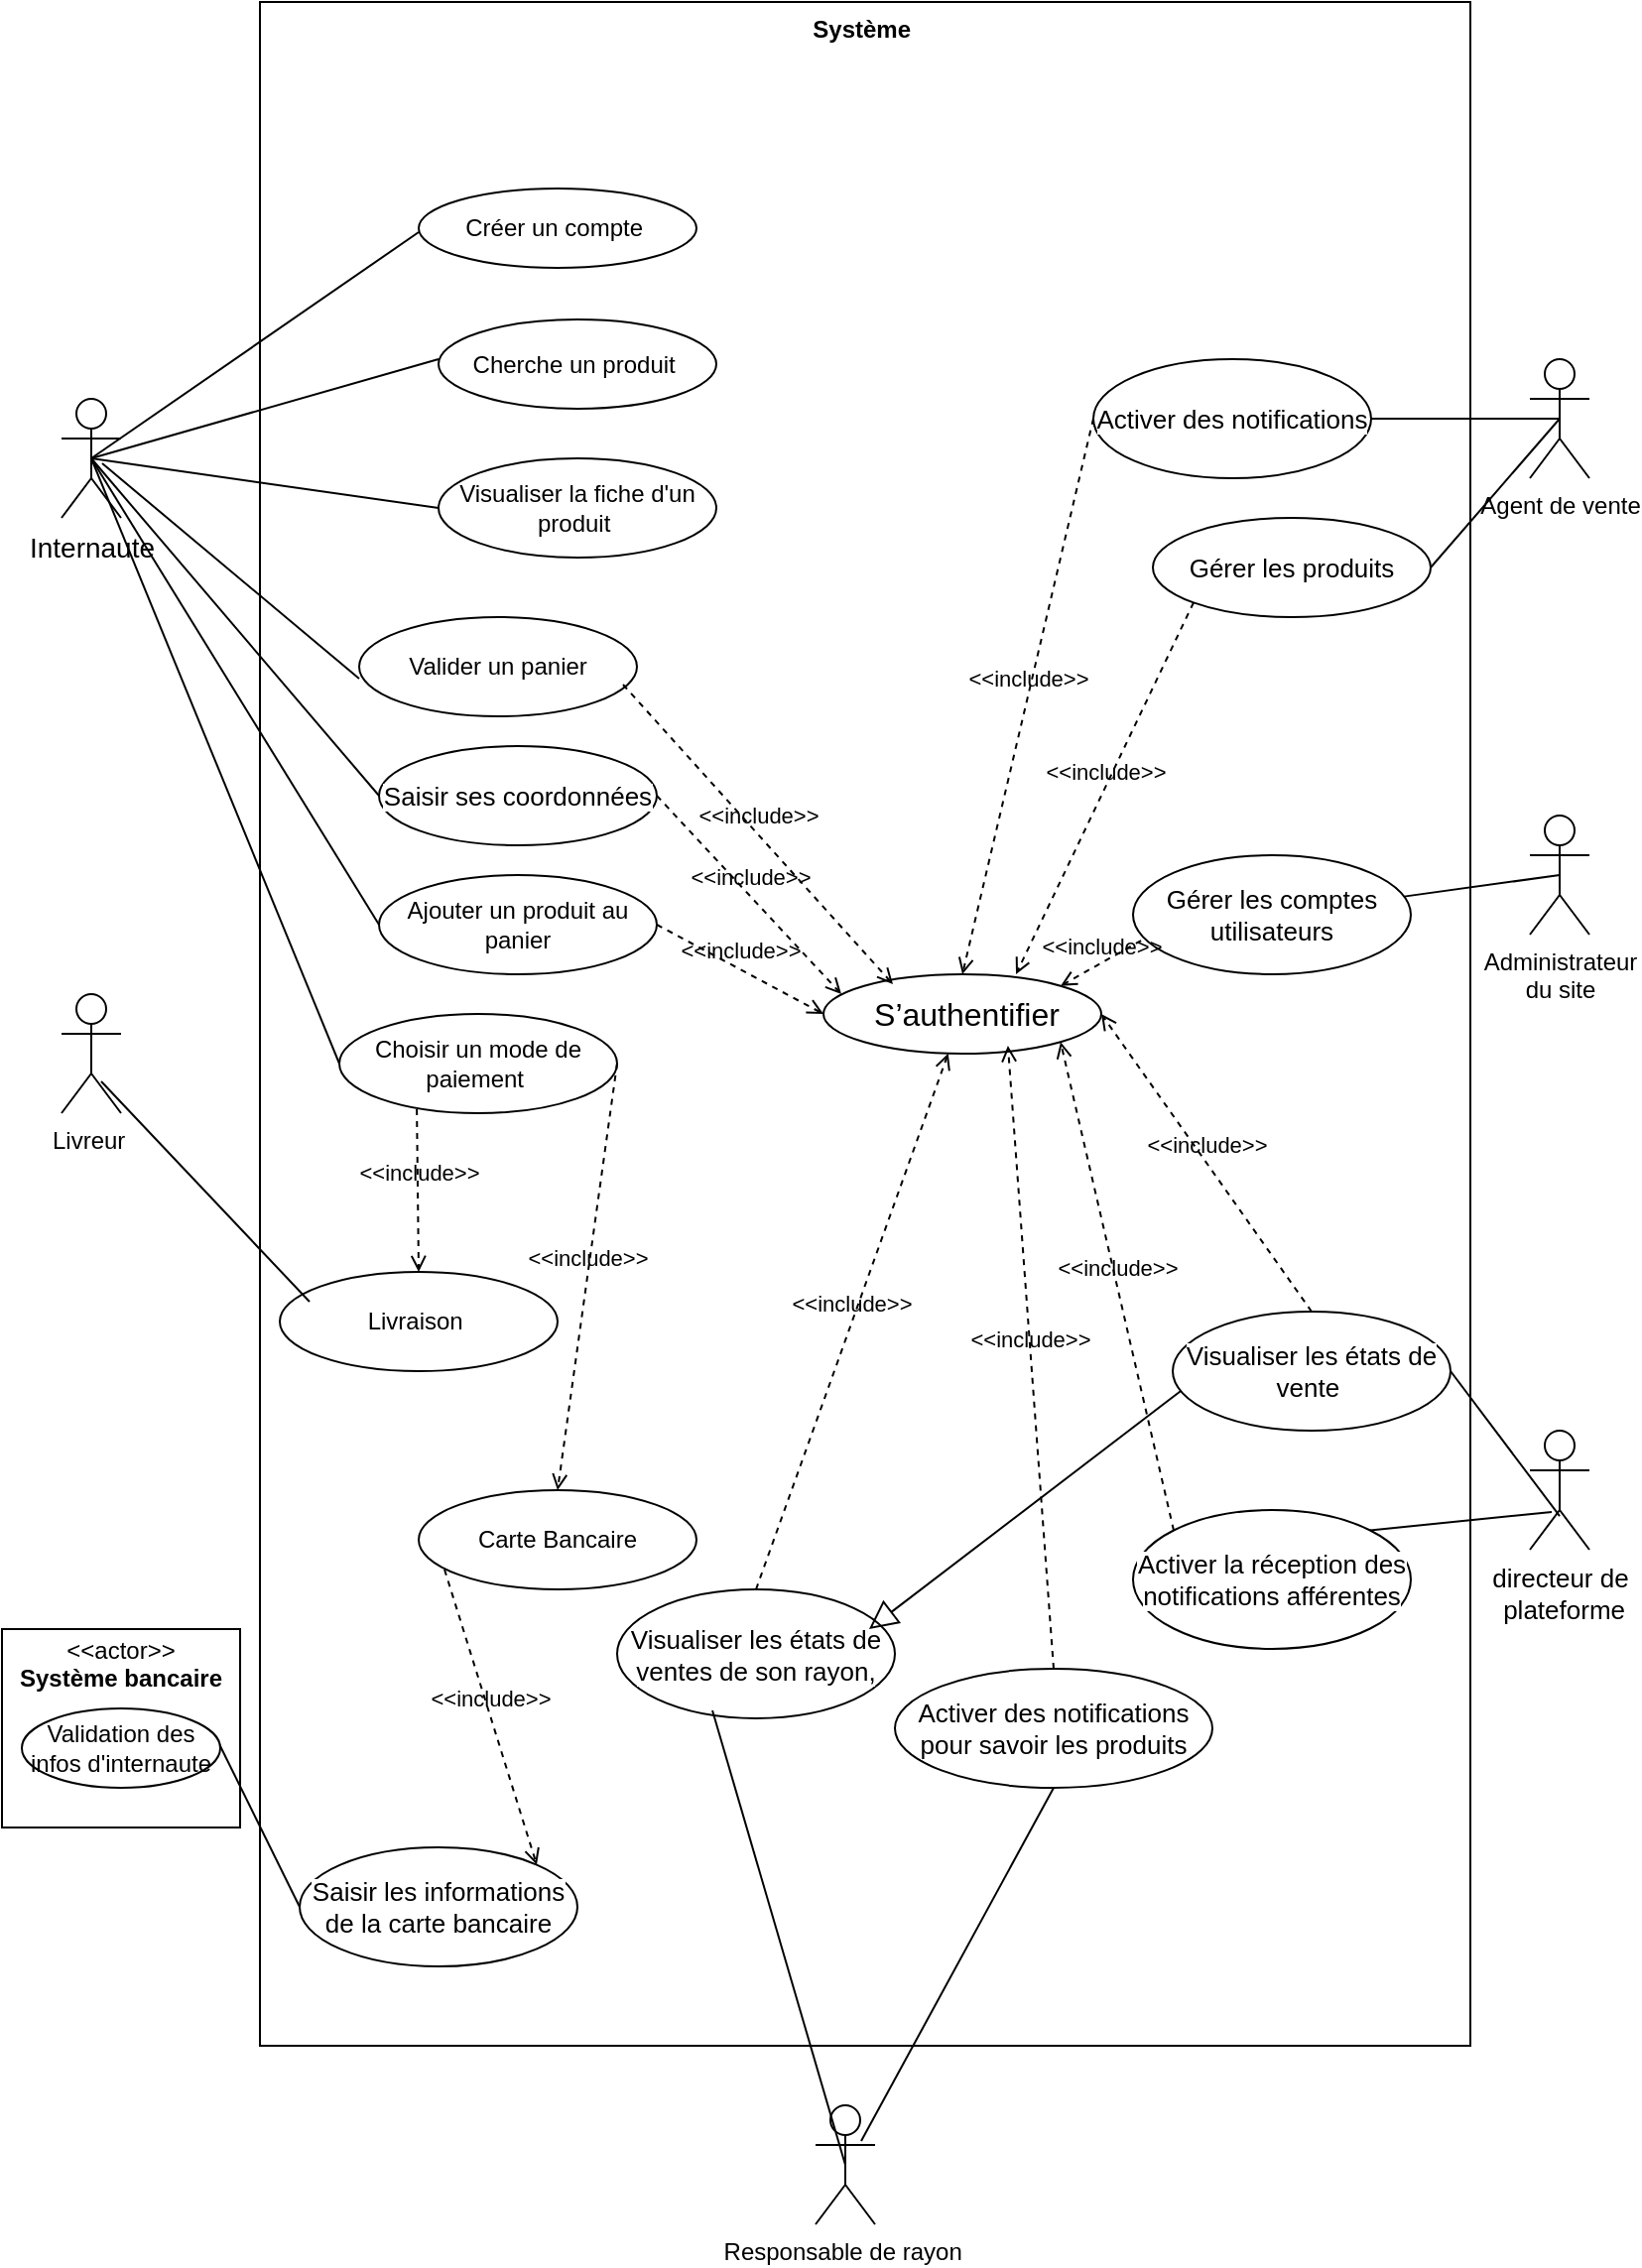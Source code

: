<mxfile version="14.1.8" type="github">
  <diagram id="Skx42vSPVDdps3SAeeb1" name="Page-1">
    <mxGraphModel dx="1185" dy="635" grid="1" gridSize="10" guides="1" tooltips="1" connect="1" arrows="1" fold="1" page="1" pageScale="1" pageWidth="827" pageHeight="1169" math="0" shadow="0">
      <root>
        <mxCell id="0" />
        <mxCell id="1" parent="0" />
        <mxCell id="J7z8JENhS1iehbA8i5uw-1" value="Système&amp;nbsp;&lt;br&gt;" style="shape=rect;html=1;verticalAlign=top;fontStyle=1;whiteSpace=wrap;align=center;" vertex="1" parent="1">
          <mxGeometry x="130" y="20" width="610" height="1030" as="geometry" />
        </mxCell>
        <mxCell id="J7z8JENhS1iehbA8i5uw-2" value="&lt;span style=&quot;font-family: &amp;#34;nunito sans&amp;#34; , sans-serif ; background-color: rgb(255 , 255 , 255)&quot;&gt;&lt;font style=&quot;font-size: 14px&quot;&gt;Internaute&lt;/font&gt;&lt;/span&gt;" style="shape=umlActor;html=1;verticalLabelPosition=bottom;verticalAlign=top;align=center;" vertex="1" parent="1">
          <mxGeometry x="30" y="220" width="30" height="60" as="geometry" />
        </mxCell>
        <mxCell id="J7z8JENhS1iehbA8i5uw-3" value="&lt;p style=&quot;margin: 0px ; margin-top: 4px ; text-align: center&quot;&gt;&amp;lt;&amp;lt;actor&amp;gt;&amp;gt;&lt;br&gt;&lt;b&gt;Système bancaire&lt;/b&gt;&lt;/p&gt;" style="shape=rect;html=1;overflow=fill;html=1;whiteSpace=wrap;align=center;" vertex="1" parent="1">
          <mxGeometry y="840" width="120" height="100" as="geometry" />
        </mxCell>
        <mxCell id="J7z8JENhS1iehbA8i5uw-5" value="Créer un compte&amp;nbsp;" style="ellipse;whiteSpace=wrap;html=1;" vertex="1" parent="1">
          <mxGeometry x="210" y="114" width="140" height="40" as="geometry" />
        </mxCell>
        <mxCell id="J7z8JENhS1iehbA8i5uw-6" value="Cherche un produit&amp;nbsp;" style="ellipse;whiteSpace=wrap;html=1;" vertex="1" parent="1">
          <mxGeometry x="220" y="180" width="140" height="45" as="geometry" />
        </mxCell>
        <mxCell id="J7z8JENhS1iehbA8i5uw-7" value="Visualiser la fiche d&#39;un produit&amp;nbsp;" style="ellipse;whiteSpace=wrap;html=1;" vertex="1" parent="1">
          <mxGeometry x="220" y="250" width="140" height="50" as="geometry" />
        </mxCell>
        <mxCell id="J7z8JENhS1iehbA8i5uw-8" value="Ajouter un produit au panier" style="ellipse;whiteSpace=wrap;html=1;" vertex="1" parent="1">
          <mxGeometry x="190" y="460" width="140" height="50" as="geometry" />
        </mxCell>
        <mxCell id="J7z8JENhS1iehbA8i5uw-9" value="Valider un panier" style="ellipse;whiteSpace=wrap;html=1;" vertex="1" parent="1">
          <mxGeometry x="180" y="330" width="140" height="50" as="geometry" />
        </mxCell>
        <mxCell id="J7z8JENhS1iehbA8i5uw-10" value="&lt;span style=&quot;font-family: &amp;#34;nunito sans&amp;#34; , sans-serif ; background-color: rgb(255 , 255 , 255)&quot;&gt;&lt;font style=&quot;font-size: 13px&quot;&gt;Saisir ses coordonnées&lt;/font&gt;&lt;/span&gt;" style="ellipse;whiteSpace=wrap;html=1;" vertex="1" parent="1">
          <mxGeometry x="190" y="395" width="140" height="50" as="geometry" />
        </mxCell>
        <mxCell id="J7z8JENhS1iehbA8i5uw-11" value="Choisir un mode de paiement&amp;nbsp;" style="ellipse;whiteSpace=wrap;html=1;" vertex="1" parent="1">
          <mxGeometry x="170" y="530" width="140" height="50" as="geometry" />
        </mxCell>
        <mxCell id="J7z8JENhS1iehbA8i5uw-12" value="" style="edgeStyle=none;html=1;endArrow=none;verticalAlign=bottom;exitX=0.5;exitY=0.5;exitDx=0;exitDy=0;exitPerimeter=0;" edge="1" parent="1" source="J7z8JENhS1iehbA8i5uw-2">
          <mxGeometry width="160" relative="1" as="geometry">
            <mxPoint x="30" y="280" as="sourcePoint" />
            <mxPoint x="210" y="136" as="targetPoint" />
          </mxGeometry>
        </mxCell>
        <mxCell id="J7z8JENhS1iehbA8i5uw-17" value="&lt;span style=&quot;font-family: &amp;#34;nunito sans&amp;#34; , sans-serif ; font-size: 16px ; background-color: rgb(255 , 255 , 255)&quot;&gt;&amp;nbsp;S’authentifier&lt;/span&gt;" style="ellipse;whiteSpace=wrap;html=1;" vertex="1" parent="1">
          <mxGeometry x="414" y="510" width="140" height="40" as="geometry" />
        </mxCell>
        <mxCell id="J7z8JENhS1iehbA8i5uw-18" value="" style="edgeStyle=none;html=1;endArrow=none;verticalAlign=bottom;exitX=0.5;exitY=0.5;exitDx=0;exitDy=0;exitPerimeter=0;" edge="1" parent="1" source="J7z8JENhS1iehbA8i5uw-2">
          <mxGeometry width="160" relative="1" as="geometry">
            <mxPoint x="30" y="280" as="sourcePoint" />
            <mxPoint x="220" y="200" as="targetPoint" />
          </mxGeometry>
        </mxCell>
        <mxCell id="J7z8JENhS1iehbA8i5uw-20" value="" style="edgeStyle=none;html=1;endArrow=none;verticalAlign=bottom;entryX=0;entryY=0.5;entryDx=0;entryDy=0;exitX=0.5;exitY=0.5;exitDx=0;exitDy=0;exitPerimeter=0;" edge="1" parent="1" source="J7z8JENhS1iehbA8i5uw-2" target="J7z8JENhS1iehbA8i5uw-7">
          <mxGeometry width="160" relative="1" as="geometry">
            <mxPoint x="80" y="219" as="sourcePoint" />
            <mxPoint x="240" y="219" as="targetPoint" />
          </mxGeometry>
        </mxCell>
        <mxCell id="J7z8JENhS1iehbA8i5uw-21" value="" style="edgeStyle=none;html=1;endArrow=none;verticalAlign=bottom;exitX=0.683;exitY=0.542;exitDx=0;exitDy=0;exitPerimeter=0;" edge="1" parent="1" source="J7z8JENhS1iehbA8i5uw-2">
          <mxGeometry width="160" relative="1" as="geometry">
            <mxPoint x="60" y="260" as="sourcePoint" />
            <mxPoint x="180" y="361" as="targetPoint" />
          </mxGeometry>
        </mxCell>
        <mxCell id="J7z8JENhS1iehbA8i5uw-22" value="" style="edgeStyle=none;html=1;endArrow=none;verticalAlign=bottom;entryX=0;entryY=0.5;entryDx=0;entryDy=0;exitX=0.5;exitY=0.5;exitDx=0;exitDy=0;exitPerimeter=0;" edge="1" parent="1" source="J7z8JENhS1iehbA8i5uw-2" target="J7z8JENhS1iehbA8i5uw-10">
          <mxGeometry width="160" relative="1" as="geometry">
            <mxPoint x="40" y="280" as="sourcePoint" />
            <mxPoint x="190" y="430" as="targetPoint" />
          </mxGeometry>
        </mxCell>
        <mxCell id="J7z8JENhS1iehbA8i5uw-23" value="" style="edgeStyle=none;html=1;endArrow=none;verticalAlign=bottom;exitX=0.5;exitY=0.5;exitDx=0;exitDy=0;exitPerimeter=0;" edge="1" parent="1" source="J7z8JENhS1iehbA8i5uw-2">
          <mxGeometry width="160" relative="1" as="geometry">
            <mxPoint x="50" y="260" as="sourcePoint" />
            <mxPoint x="190" y="485" as="targetPoint" />
          </mxGeometry>
        </mxCell>
        <mxCell id="J7z8JENhS1iehbA8i5uw-24" value="" style="edgeStyle=none;html=1;endArrow=none;verticalAlign=bottom;entryX=0;entryY=0.5;entryDx=0;entryDy=0;exitX=0.5;exitY=0.5;exitDx=0;exitDy=0;exitPerimeter=0;" edge="1" parent="1" source="J7z8JENhS1iehbA8i5uw-2" target="J7z8JENhS1iehbA8i5uw-11">
          <mxGeometry width="160" relative="1" as="geometry">
            <mxPoint x="40" y="280" as="sourcePoint" />
            <mxPoint x="191" y="560.5" as="targetPoint" />
          </mxGeometry>
        </mxCell>
        <mxCell id="J7z8JENhS1iehbA8i5uw-25" value="Carte Bancaire" style="ellipse;whiteSpace=wrap;html=1;" vertex="1" parent="1">
          <mxGeometry x="210" y="770" width="140" height="50" as="geometry" />
        </mxCell>
        <mxCell id="J7z8JENhS1iehbA8i5uw-27" value="Livraison&amp;nbsp;" style="ellipse;whiteSpace=wrap;html=1;" vertex="1" parent="1">
          <mxGeometry x="140" y="660" width="140" height="50" as="geometry" />
        </mxCell>
        <mxCell id="J7z8JENhS1iehbA8i5uw-28" value="&amp;lt;&amp;lt;include&amp;gt;&amp;gt;" style="edgeStyle=none;html=1;endArrow=open;verticalAlign=bottom;dashed=1;labelBackgroundColor=none;exitX=1;exitY=0.5;exitDx=0;exitDy=0;entryX=0.5;entryY=0;entryDx=0;entryDy=0;" edge="1" parent="1" source="J7z8JENhS1iehbA8i5uw-11" target="J7z8JENhS1iehbA8i5uw-25">
          <mxGeometry width="160" relative="1" as="geometry">
            <mxPoint x="350" y="460" as="sourcePoint" />
            <mxPoint x="510" y="460" as="targetPoint" />
          </mxGeometry>
        </mxCell>
        <mxCell id="J7z8JENhS1iehbA8i5uw-29" value="&amp;lt;&amp;lt;include&amp;gt;&amp;gt;" style="edgeStyle=none;html=1;endArrow=open;verticalAlign=bottom;dashed=1;labelBackgroundColor=none;entryX=0.5;entryY=0;entryDx=0;entryDy=0;exitX=0.279;exitY=0.96;exitDx=0;exitDy=0;exitPerimeter=0;" edge="1" parent="1" source="J7z8JENhS1iehbA8i5uw-11" target="J7z8JENhS1iehbA8i5uw-27">
          <mxGeometry width="160" relative="1" as="geometry">
            <mxPoint x="330" y="550" as="sourcePoint" />
            <mxPoint x="510" y="460" as="targetPoint" />
          </mxGeometry>
        </mxCell>
        <mxCell id="J7z8JENhS1iehbA8i5uw-30" value="&amp;lt;&amp;lt;include&amp;gt;&amp;gt;" style="edgeStyle=none;html=1;endArrow=open;verticalAlign=bottom;dashed=1;labelBackgroundColor=none;exitX=1;exitY=0.5;exitDx=0;exitDy=0;entryX=0;entryY=0.5;entryDx=0;entryDy=0;" edge="1" parent="1" source="J7z8JENhS1iehbA8i5uw-8" target="J7z8JENhS1iehbA8i5uw-17">
          <mxGeometry width="160" relative="1" as="geometry">
            <mxPoint x="350" y="460" as="sourcePoint" />
            <mxPoint x="510" y="460" as="targetPoint" />
          </mxGeometry>
        </mxCell>
        <mxCell id="J7z8JENhS1iehbA8i5uw-31" value="&amp;lt;&amp;lt;include&amp;gt;&amp;gt;" style="edgeStyle=none;html=1;endArrow=open;verticalAlign=bottom;dashed=1;labelBackgroundColor=none;exitX=1;exitY=0.5;exitDx=0;exitDy=0;" edge="1" parent="1" source="J7z8JENhS1iehbA8i5uw-10">
          <mxGeometry width="160" relative="1" as="geometry">
            <mxPoint x="350" y="460" as="sourcePoint" />
            <mxPoint x="423" y="520" as="targetPoint" />
          </mxGeometry>
        </mxCell>
        <mxCell id="J7z8JENhS1iehbA8i5uw-32" value="&amp;lt;&amp;lt;include&amp;gt;&amp;gt;" style="edgeStyle=none;html=1;endArrow=open;verticalAlign=bottom;dashed=1;labelBackgroundColor=none;exitX=0.95;exitY=0.68;exitDx=0;exitDy=0;exitPerimeter=0;entryX=0.25;entryY=0.125;entryDx=0;entryDy=0;entryPerimeter=0;" edge="1" parent="1" source="J7z8JENhS1iehbA8i5uw-9" target="J7z8JENhS1iehbA8i5uw-17">
          <mxGeometry width="160" relative="1" as="geometry">
            <mxPoint x="350" y="460" as="sourcePoint" />
            <mxPoint x="510" y="460" as="targetPoint" />
          </mxGeometry>
        </mxCell>
        <mxCell id="J7z8JENhS1iehbA8i5uw-34" value="&lt;span style=&quot;font-family: &amp;#34;nunito sans&amp;#34; , sans-serif ; background-color: rgb(255 , 255 , 255)&quot;&gt;&lt;font style=&quot;font-size: 13px&quot;&gt;Saisir les informations de la carte bancaire&lt;/font&gt;&lt;/span&gt;" style="ellipse;whiteSpace=wrap;html=1;" vertex="1" parent="1">
          <mxGeometry x="150" y="950" width="140" height="60" as="geometry" />
        </mxCell>
        <mxCell id="J7z8JENhS1iehbA8i5uw-36" value="&amp;lt;&amp;lt;include&amp;gt;&amp;gt;" style="edgeStyle=none;html=1;endArrow=open;verticalAlign=bottom;dashed=1;labelBackgroundColor=none;exitX=0.093;exitY=0.8;exitDx=0;exitDy=0;exitPerimeter=0;entryX=1;entryY=0;entryDx=0;entryDy=0;" edge="1" parent="1" source="J7z8JENhS1iehbA8i5uw-25" target="J7z8JENhS1iehbA8i5uw-34">
          <mxGeometry width="160" relative="1" as="geometry">
            <mxPoint x="340" y="470" as="sourcePoint" />
            <mxPoint x="320" y="710" as="targetPoint" />
          </mxGeometry>
        </mxCell>
        <mxCell id="J7z8JENhS1iehbA8i5uw-37" value="" style="edgeStyle=none;html=1;endArrow=none;verticalAlign=bottom;exitX=0;exitY=0.5;exitDx=0;exitDy=0;entryX=0.986;entryY=0.403;entryDx=0;entryDy=0;entryPerimeter=0;" edge="1" parent="1" source="J7z8JENhS1iehbA8i5uw-34" target="J7z8JENhS1iehbA8i5uw-75">
          <mxGeometry width="160" relative="1" as="geometry">
            <mxPoint x="640" y="340" as="sourcePoint" />
            <mxPoint x="70" y="720" as="targetPoint" />
          </mxGeometry>
        </mxCell>
        <mxCell id="J7z8JENhS1iehbA8i5uw-38" value="Agent de vente" style="shape=umlActor;html=1;verticalLabelPosition=bottom;verticalAlign=top;align=center;" vertex="1" parent="1">
          <mxGeometry x="770" y="200" width="30" height="60" as="geometry" />
        </mxCell>
        <mxCell id="J7z8JENhS1iehbA8i5uw-39" value="&lt;span style=&quot;font-family: &amp;#34;nunito sans&amp;#34; , sans-serif ; background-color: rgb(255 , 255 , 255)&quot;&gt;&lt;font style=&quot;font-size: 13px&quot;&gt;Gérer les produits&lt;/font&gt;&lt;/span&gt;" style="ellipse;whiteSpace=wrap;html=1;" vertex="1" parent="1">
          <mxGeometry x="580" y="280" width="140" height="50" as="geometry" />
        </mxCell>
        <mxCell id="J7z8JENhS1iehbA8i5uw-40" value="&lt;span style=&quot;font-family: &amp;#34;nunito sans&amp;#34; , sans-serif ; background-color: rgb(255 , 255 , 255)&quot;&gt;&lt;font style=&quot;font-size: 13px&quot;&gt;Activer des notifications&lt;/font&gt;&lt;/span&gt;" style="ellipse;whiteSpace=wrap;html=1;" vertex="1" parent="1">
          <mxGeometry x="550" y="200" width="140" height="60" as="geometry" />
        </mxCell>
        <mxCell id="J7z8JENhS1iehbA8i5uw-41" value="" style="edgeStyle=none;html=1;endArrow=none;verticalAlign=bottom;entryX=1;entryY=0.5;entryDx=0;entryDy=0;exitX=0.5;exitY=0.5;exitDx=0;exitDy=0;exitPerimeter=0;" edge="1" parent="1" source="J7z8JENhS1iehbA8i5uw-38" target="J7z8JENhS1iehbA8i5uw-39">
          <mxGeometry width="160" relative="1" as="geometry">
            <mxPoint x="40" y="720" as="sourcePoint" />
            <mxPoint x="200" y="720" as="targetPoint" />
          </mxGeometry>
        </mxCell>
        <mxCell id="J7z8JENhS1iehbA8i5uw-42" value="" style="edgeStyle=none;html=1;endArrow=none;verticalAlign=bottom;entryX=1;entryY=0.5;entryDx=0;entryDy=0;exitX=0.5;exitY=0.5;exitDx=0;exitDy=0;exitPerimeter=0;" edge="1" parent="1" source="J7z8JENhS1iehbA8i5uw-38" target="J7z8JENhS1iehbA8i5uw-40">
          <mxGeometry width="160" relative="1" as="geometry">
            <mxPoint x="850" y="230" as="sourcePoint" />
            <mxPoint x="230" y="760" as="targetPoint" />
          </mxGeometry>
        </mxCell>
        <mxCell id="J7z8JENhS1iehbA8i5uw-43" value="Responsable de rayon&amp;nbsp;" style="shape=umlActor;html=1;verticalLabelPosition=bottom;verticalAlign=top;align=center;" vertex="1" parent="1">
          <mxGeometry x="410" y="1080" width="30" height="60" as="geometry" />
        </mxCell>
        <mxCell id="J7z8JENhS1iehbA8i5uw-45" value="&lt;span style=&quot;font-family: &amp;#34;nunito sans&amp;#34; , sans-serif ; background-color: rgb(255 , 255 , 255)&quot;&gt;&lt;font style=&quot;font-size: 13px&quot;&gt;Visualiser les états de ventes de son rayon,&lt;/font&gt;&lt;/span&gt;" style="ellipse;whiteSpace=wrap;html=1;" vertex="1" parent="1">
          <mxGeometry x="310" y="820" width="140" height="65" as="geometry" />
        </mxCell>
        <mxCell id="J7z8JENhS1iehbA8i5uw-46" value="&lt;span style=&quot;font-family: &amp;#34;nunito sans&amp;#34; , sans-serif ; background-color: rgb(255 , 255 , 255)&quot;&gt;&lt;font style=&quot;font-size: 13px&quot;&gt;Activer des notifications pour savoir les produits&lt;/font&gt;&lt;/span&gt;" style="ellipse;whiteSpace=wrap;html=1;" vertex="1" parent="1">
          <mxGeometry x="450" y="860" width="160" height="60" as="geometry" />
        </mxCell>
        <mxCell id="J7z8JENhS1iehbA8i5uw-47" value="&lt;span style=&quot;font-family: &amp;#34;nunito sans&amp;#34; , sans-serif ; background-color: rgb(255 , 255 , 255)&quot;&gt;&lt;font style=&quot;font-size: 13px&quot;&gt;directeur de&lt;br&gt;&amp;nbsp;plateforme&lt;/font&gt;&lt;/span&gt;" style="shape=umlActor;html=1;verticalLabelPosition=bottom;verticalAlign=top;align=center;" vertex="1" parent="1">
          <mxGeometry x="770" y="740" width="30" height="60" as="geometry" />
        </mxCell>
        <mxCell id="J7z8JENhS1iehbA8i5uw-48" value="&lt;span style=&quot;font-family: &amp;#34;nunito sans&amp;#34; , sans-serif ; background-color: rgb(255 , 255 , 255)&quot;&gt;&lt;font style=&quot;font-size: 13px&quot;&gt;Visualiser les états de vente&amp;nbsp;&lt;/font&gt;&lt;/span&gt;" style="ellipse;whiteSpace=wrap;html=1;" vertex="1" parent="1">
          <mxGeometry x="590" y="680" width="140" height="60" as="geometry" />
        </mxCell>
        <mxCell id="J7z8JENhS1iehbA8i5uw-49" value="" style="edgeStyle=none;html=1;endArrow=none;verticalAlign=bottom;exitX=1;exitY=0.5;exitDx=0;exitDy=0;entryX=0.5;entryY=0.717;entryDx=0;entryDy=0;entryPerimeter=0;" edge="1" parent="1" source="J7z8JENhS1iehbA8i5uw-48" target="J7z8JENhS1iehbA8i5uw-47">
          <mxGeometry width="160" relative="1" as="geometry">
            <mxPoint x="720" y="470" as="sourcePoint" />
            <mxPoint x="880" y="470" as="targetPoint" />
          </mxGeometry>
        </mxCell>
        <mxCell id="J7z8JENhS1iehbA8i5uw-51" value="" style="edgeStyle=none;html=1;endArrow=none;verticalAlign=bottom;exitX=0.5;exitY=0.5;exitDx=0;exitDy=0;exitPerimeter=0;entryX=0.343;entryY=0.938;entryDx=0;entryDy=0;entryPerimeter=0;" edge="1" parent="1" source="J7z8JENhS1iehbA8i5uw-43" target="J7z8JENhS1iehbA8i5uw-45">
          <mxGeometry width="160" relative="1" as="geometry">
            <mxPoint x="50" y="900" as="sourcePoint" />
            <mxPoint x="550" y="890" as="targetPoint" />
          </mxGeometry>
        </mxCell>
        <mxCell id="J7z8JENhS1iehbA8i5uw-53" value="" style="edgeStyle=none;html=1;endArrow=block;endFill=0;endSize=12;verticalAlign=bottom;entryX=0.907;entryY=0.308;entryDx=0;entryDy=0;entryPerimeter=0;exitX=0.029;exitY=0.667;exitDx=0;exitDy=0;exitPerimeter=0;" edge="1" parent="1" source="J7z8JENhS1iehbA8i5uw-48" target="J7z8JENhS1iehbA8i5uw-45">
          <mxGeometry width="160" relative="1" as="geometry">
            <mxPoint x="370" y="730" as="sourcePoint" />
            <mxPoint x="530" y="730" as="targetPoint" />
          </mxGeometry>
        </mxCell>
        <mxCell id="J7z8JENhS1iehbA8i5uw-55" value="&lt;span style=&quot;font-family: &amp;#34;nunito sans&amp;#34; , sans-serif ; background-color: rgb(255 , 255 , 255)&quot;&gt;&lt;font style=&quot;font-size: 13px&quot;&gt;Activer la réception des notifications afférentes&lt;/font&gt;&lt;/span&gt;" style="ellipse;whiteSpace=wrap;html=1;" vertex="1" parent="1">
          <mxGeometry x="570" y="780" width="140" height="70" as="geometry" />
        </mxCell>
        <mxCell id="J7z8JENhS1iehbA8i5uw-56" value="" style="edgeStyle=none;html=1;endArrow=none;verticalAlign=bottom;entryX=0.367;entryY=0.683;entryDx=0;entryDy=0;entryPerimeter=0;exitX=1;exitY=0;exitDx=0;exitDy=0;" edge="1" parent="1" source="J7z8JENhS1iehbA8i5uw-55" target="J7z8JENhS1iehbA8i5uw-47">
          <mxGeometry width="160" relative="1" as="geometry">
            <mxPoint x="620" y="750" as="sourcePoint" />
            <mxPoint x="780" y="750" as="targetPoint" />
          </mxGeometry>
        </mxCell>
        <mxCell id="J7z8JENhS1iehbA8i5uw-58" value="Administrateur &lt;br&gt;du site" style="shape=umlActor;html=1;verticalLabelPosition=bottom;verticalAlign=top;align=center;" vertex="1" parent="1">
          <mxGeometry x="770" y="430" width="30" height="60" as="geometry" />
        </mxCell>
        <mxCell id="J7z8JENhS1iehbA8i5uw-59" value="Livreur&amp;nbsp;" style="shape=umlActor;html=1;verticalLabelPosition=bottom;verticalAlign=top;align=center;" vertex="1" parent="1">
          <mxGeometry x="30" y="520" width="30" height="60" as="geometry" />
        </mxCell>
        <mxCell id="J7z8JENhS1iehbA8i5uw-60" value="" style="edgeStyle=none;html=1;endArrow=none;verticalAlign=bottom;entryX=0.667;entryY=0.733;entryDx=0;entryDy=0;entryPerimeter=0;exitX=0.107;exitY=0.3;exitDx=0;exitDy=0;exitPerimeter=0;" edge="1" parent="1" source="J7z8JENhS1iehbA8i5uw-27" target="J7z8JENhS1iehbA8i5uw-59">
          <mxGeometry width="160" relative="1" as="geometry">
            <mxPoint x="170" y="630" as="sourcePoint" />
            <mxPoint x="680" y="550" as="targetPoint" />
          </mxGeometry>
        </mxCell>
        <mxCell id="J7z8JENhS1iehbA8i5uw-61" value="&lt;span style=&quot;font-family: &amp;#34;nunito sans&amp;#34; , sans-serif ; font-size: 13px ; background-color: rgb(255 , 255 , 255)&quot;&gt;Gérer les comptes utilisateurs&lt;/span&gt;" style="ellipse;whiteSpace=wrap;html=1;" vertex="1" parent="1">
          <mxGeometry x="570" y="450" width="140" height="60" as="geometry" />
        </mxCell>
        <mxCell id="J7z8JENhS1iehbA8i5uw-62" value="" style="edgeStyle=none;html=1;endArrow=none;verticalAlign=bottom;entryX=0.5;entryY=0.5;entryDx=0;entryDy=0;entryPerimeter=0;" edge="1" parent="1" source="J7z8JENhS1iehbA8i5uw-61" target="J7z8JENhS1iehbA8i5uw-58">
          <mxGeometry width="160" relative="1" as="geometry">
            <mxPoint x="680" y="949.5" as="sourcePoint" />
            <mxPoint x="840" y="949.5" as="targetPoint" />
          </mxGeometry>
        </mxCell>
        <mxCell id="J7z8JENhS1iehbA8i5uw-67" value="" style="edgeStyle=none;html=1;endArrow=none;verticalAlign=bottom;entryX=0.5;entryY=1;entryDx=0;entryDy=0;exitX=0.767;exitY=0.3;exitDx=0;exitDy=0;exitPerimeter=0;" edge="1" parent="1" source="J7z8JENhS1iehbA8i5uw-43" target="J7z8JENhS1iehbA8i5uw-46">
          <mxGeometry width="160" relative="1" as="geometry">
            <mxPoint x="335" y="930" as="sourcePoint" />
            <mxPoint x="495" y="930" as="targetPoint" />
          </mxGeometry>
        </mxCell>
        <mxCell id="J7z8JENhS1iehbA8i5uw-68" value="&amp;lt;&amp;lt;include&amp;gt;&amp;gt;" style="edgeStyle=none;html=1;endArrow=open;verticalAlign=bottom;dashed=1;labelBackgroundColor=none;exitX=0.5;exitY=0;exitDx=0;exitDy=0;" edge="1" parent="1" source="J7z8JENhS1iehbA8i5uw-45" target="J7z8JENhS1iehbA8i5uw-17">
          <mxGeometry width="160" relative="1" as="geometry">
            <mxPoint x="350" y="630" as="sourcePoint" />
            <mxPoint x="510" y="630" as="targetPoint" />
          </mxGeometry>
        </mxCell>
        <mxCell id="J7z8JENhS1iehbA8i5uw-69" value="&amp;lt;&amp;lt;include&amp;gt;&amp;gt;" style="edgeStyle=none;html=1;endArrow=open;verticalAlign=bottom;dashed=1;labelBackgroundColor=none;exitX=0.5;exitY=0;exitDx=0;exitDy=0;entryX=0.664;entryY=0.9;entryDx=0;entryDy=0;entryPerimeter=0;" edge="1" parent="1" source="J7z8JENhS1iehbA8i5uw-46" target="J7z8JENhS1iehbA8i5uw-17">
          <mxGeometry width="160" relative="1" as="geometry">
            <mxPoint x="480" y="600" as="sourcePoint" />
            <mxPoint x="640" y="600" as="targetPoint" />
          </mxGeometry>
        </mxCell>
        <mxCell id="J7z8JENhS1iehbA8i5uw-70" value="&amp;lt;&amp;lt;include&amp;gt;&amp;gt;" style="edgeStyle=none;html=1;endArrow=open;verticalAlign=bottom;dashed=1;labelBackgroundColor=none;exitX=0.5;exitY=0;exitDx=0;exitDy=0;entryX=1;entryY=0.5;entryDx=0;entryDy=0;" edge="1" parent="1" source="J7z8JENhS1iehbA8i5uw-48" target="J7z8JENhS1iehbA8i5uw-17">
          <mxGeometry width="160" relative="1" as="geometry">
            <mxPoint x="530" y="610" as="sourcePoint" />
            <mxPoint x="690" y="610" as="targetPoint" />
          </mxGeometry>
        </mxCell>
        <mxCell id="J7z8JENhS1iehbA8i5uw-71" value="&amp;lt;&amp;lt;include&amp;gt;&amp;gt;" style="edgeStyle=none;html=1;endArrow=open;verticalAlign=bottom;dashed=1;labelBackgroundColor=none;entryX=1;entryY=1;entryDx=0;entryDy=0;exitX=0;exitY=0;exitDx=0;exitDy=0;" edge="1" parent="1" source="J7z8JENhS1iehbA8i5uw-55" target="J7z8JENhS1iehbA8i5uw-17">
          <mxGeometry width="160" relative="1" as="geometry">
            <mxPoint x="380" y="600" as="sourcePoint" />
            <mxPoint x="540" y="600" as="targetPoint" />
          </mxGeometry>
        </mxCell>
        <mxCell id="J7z8JENhS1iehbA8i5uw-72" value="&amp;lt;&amp;lt;include&amp;gt;&amp;gt;" style="edgeStyle=none;html=1;endArrow=open;verticalAlign=bottom;dashed=1;labelBackgroundColor=none;exitX=0;exitY=0.5;exitDx=0;exitDy=0;entryX=0.5;entryY=0;entryDx=0;entryDy=0;" edge="1" parent="1" source="J7z8JENhS1iehbA8i5uw-40" target="J7z8JENhS1iehbA8i5uw-17">
          <mxGeometry width="160" relative="1" as="geometry">
            <mxPoint x="470" y="394" as="sourcePoint" />
            <mxPoint x="630" y="394" as="targetPoint" />
          </mxGeometry>
        </mxCell>
        <mxCell id="J7z8JENhS1iehbA8i5uw-73" value="&amp;lt;&amp;lt;include&amp;gt;&amp;gt;" style="edgeStyle=none;html=1;endArrow=open;verticalAlign=bottom;dashed=1;labelBackgroundColor=none;exitX=0;exitY=1;exitDx=0;exitDy=0;entryX=0.693;entryY=0;entryDx=0;entryDy=0;entryPerimeter=0;" edge="1" parent="1" source="J7z8JENhS1iehbA8i5uw-39" target="J7z8JENhS1iehbA8i5uw-17">
          <mxGeometry width="160" relative="1" as="geometry">
            <mxPoint x="530" y="400" as="sourcePoint" />
            <mxPoint x="690" y="400" as="targetPoint" />
          </mxGeometry>
        </mxCell>
        <mxCell id="J7z8JENhS1iehbA8i5uw-74" value="&amp;lt;&amp;lt;include&amp;gt;&amp;gt;" style="edgeStyle=none;html=1;endArrow=open;verticalAlign=bottom;dashed=1;labelBackgroundColor=none;exitX=0.029;exitY=0.717;exitDx=0;exitDy=0;exitPerimeter=0;entryX=1;entryY=0;entryDx=0;entryDy=0;" edge="1" parent="1" source="J7z8JENhS1iehbA8i5uw-61" target="J7z8JENhS1iehbA8i5uw-17">
          <mxGeometry width="160" relative="1" as="geometry">
            <mxPoint x="500" y="520" as="sourcePoint" />
            <mxPoint x="660" y="520" as="targetPoint" />
          </mxGeometry>
        </mxCell>
        <mxCell id="J7z8JENhS1iehbA8i5uw-75" value="Validation des infos d&#39;internaute" style="ellipse;whiteSpace=wrap;html=1;" vertex="1" parent="1">
          <mxGeometry x="10" y="880" width="100" height="40" as="geometry" />
        </mxCell>
      </root>
    </mxGraphModel>
  </diagram>
</mxfile>

